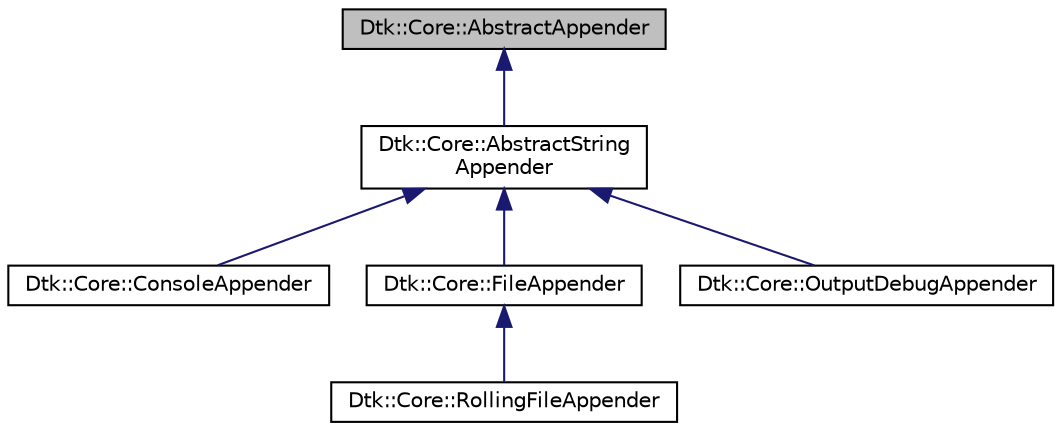 digraph "Dtk::Core::AbstractAppender"
{
  edge [fontname="Helvetica",fontsize="10",labelfontname="Helvetica",labelfontsize="10"];
  node [fontname="Helvetica",fontsize="10",shape=record];
  Node0 [label="Dtk::Core::AbstractAppender",height=0.2,width=0.4,color="black", fillcolor="grey75", style="filled", fontcolor="black"];
  Node0 -> Node1 [dir="back",color="midnightblue",fontsize="10",style="solid",fontname="Helvetica"];
  Node1 [label="Dtk::Core::AbstractString\lAppender",height=0.2,width=0.4,color="black", fillcolor="white", style="filled",URL="$class_dtk_1_1_core_1_1_abstract_string_appender.html",tooltip="The AbstractStringAppender class provides a convenient base for appenders working with plain text for..."];
  Node1 -> Node2 [dir="back",color="midnightblue",fontsize="10",style="solid",fontname="Helvetica"];
  Node2 [label="Dtk::Core::ConsoleAppender",height=0.2,width=0.4,color="black", fillcolor="white", style="filled",URL="$class_dtk_1_1_core_1_1_console_appender.html",tooltip="ConsoleAppender is the simple appender that writes the log records to the std::cerr output stream..."];
  Node1 -> Node3 [dir="back",color="midnightblue",fontsize="10",style="solid",fontname="Helvetica"];
  Node3 [label="Dtk::Core::FileAppender",height=0.2,width=0.4,color="black", fillcolor="white", style="filled",URL="$class_dtk_1_1_core_1_1_file_appender.html",tooltip="Simple appender that writes the log records to the plain text file. "];
  Node3 -> Node4 [dir="back",color="midnightblue",fontsize="10",style="solid",fontname="Helvetica"];
  Node4 [label="Dtk::Core::RollingFileAppender",height=0.2,width=0.4,color="black", fillcolor="white", style="filled",URL="$class_dtk_1_1_core_1_1_rolling_file_appender.html",tooltip="The RollingFileAppender class extends FileAppender so that the underlying file is rolled over at a us..."];
  Node1 -> Node5 [dir="back",color="midnightblue",fontsize="10",style="solid",fontname="Helvetica"];
  Node5 [label="Dtk::Core::OutputDebugAppender",height=0.2,width=0.4,color="black", fillcolor="white", style="filled",URL="$class_dtk_1_1_core_1_1_output_debug_appender.html",tooltip="Appender that writes the log records to the Microsoft Debug Log "];
}
